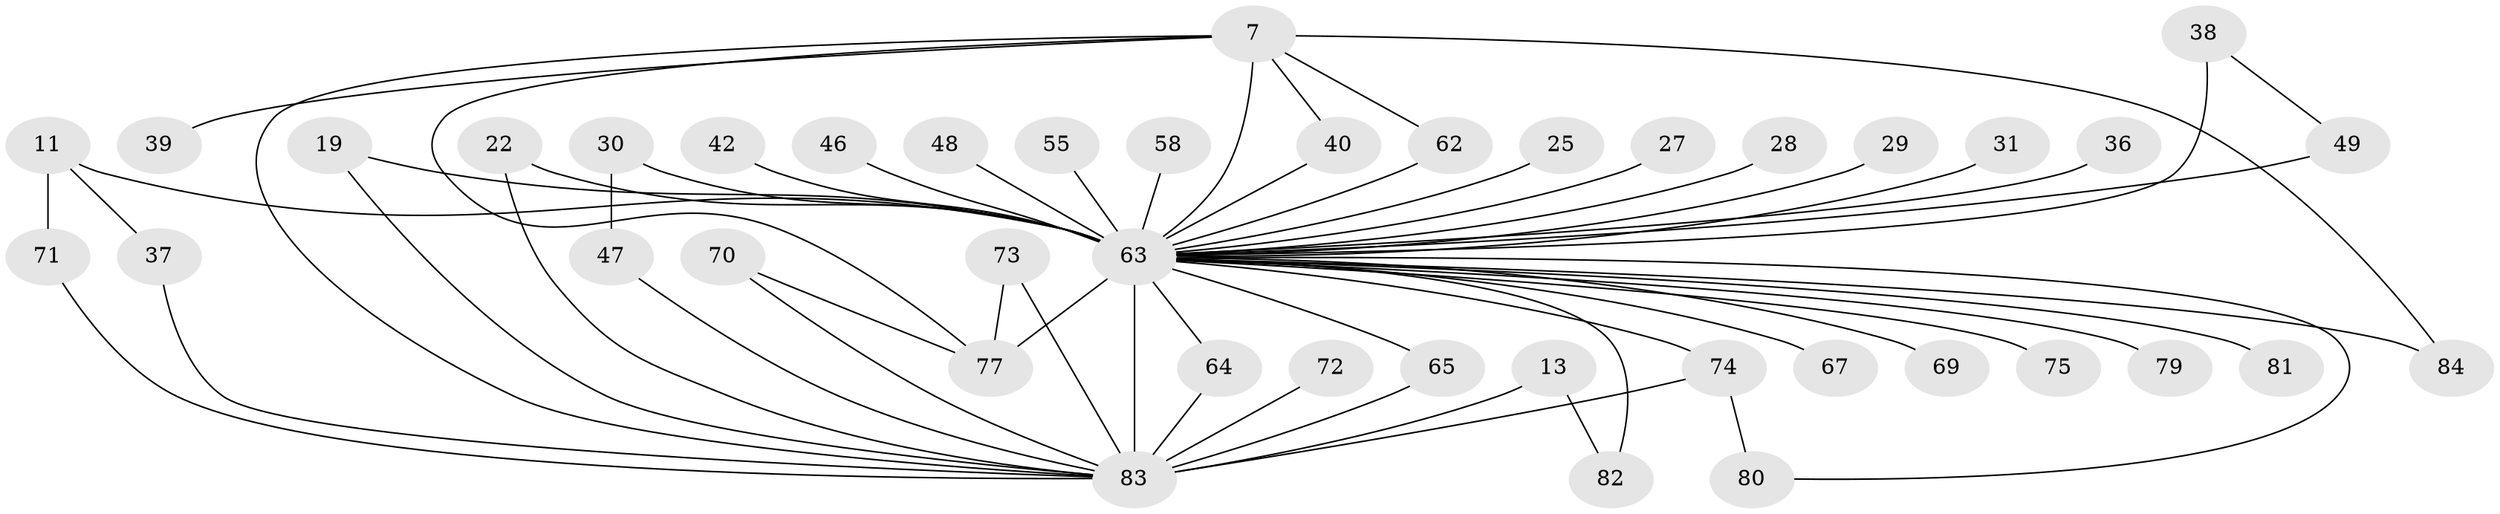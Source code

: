 // original degree distribution, {29: 0.011904761904761904, 14: 0.011904761904761904, 16: 0.011904761904761904, 12: 0.023809523809523808, 31: 0.011904761904761904, 17: 0.011904761904761904, 20: 0.011904761904761904, 22: 0.011904761904761904, 21: 0.011904761904761904, 4: 0.047619047619047616, 3: 0.20238095238095238, 6: 0.011904761904761904, 9: 0.011904761904761904, 2: 0.5833333333333334, 5: 0.011904761904761904, 7: 0.011904761904761904}
// Generated by graph-tools (version 1.1) at 2025/45/03/09/25 04:45:25]
// undirected, 42 vertices, 59 edges
graph export_dot {
graph [start="1"]
  node [color=gray90,style=filled];
  7 [super="+4"];
  11;
  13;
  19;
  22 [super="+20"];
  25;
  27;
  28;
  29 [super="+24"];
  30 [super="+21"];
  31;
  36;
  37;
  38;
  39;
  40;
  42;
  46;
  47;
  48;
  49 [super="+43"];
  55;
  58;
  62;
  63 [super="+60+9+10+51"];
  64 [super="+53+23"];
  65;
  67;
  69;
  70;
  71;
  72;
  73;
  74 [super="+54+16+12"];
  75;
  77 [super="+52+68+66"];
  79;
  80;
  81;
  82;
  83 [super="+78+6+76"];
  84;
  7 -- 39 [weight=2];
  7 -- 40;
  7 -- 84;
  7 -- 62;
  7 -- 77;
  7 -- 63 [weight=10];
  7 -- 83 [weight=6];
  11 -- 37;
  11 -- 71;
  11 -- 63 [weight=2];
  13 -- 82;
  13 -- 83 [weight=2];
  19 -- 63;
  19 -- 83;
  22 -- 83 [weight=2];
  22 -- 63;
  25 -- 63 [weight=2];
  27 -- 63 [weight=2];
  28 -- 63 [weight=2];
  29 -- 63 [weight=3];
  30 -- 47;
  30 -- 63 [weight=3];
  31 -- 63 [weight=2];
  36 -- 63 [weight=2];
  37 -- 83;
  38 -- 49;
  38 -- 63 [weight=2];
  40 -- 63;
  42 -- 63 [weight=2];
  46 -- 63 [weight=2];
  47 -- 83;
  48 -- 63 [weight=2];
  49 -- 63 [weight=2];
  55 -- 63 [weight=2];
  58 -- 63 [weight=2];
  62 -- 63;
  63 -- 77 [weight=8];
  63 -- 64 [weight=3];
  63 -- 75 [weight=2];
  63 -- 82;
  63 -- 65;
  63 -- 67 [weight=2];
  63 -- 69 [weight=2];
  63 -- 79 [weight=2];
  63 -- 80;
  63 -- 83 [weight=28];
  63 -- 74 [weight=2];
  63 -- 81;
  63 -- 84;
  64 -- 83;
  65 -- 83;
  70 -- 77;
  70 -- 83;
  71 -- 83;
  72 -- 83;
  73 -- 77;
  73 -- 83;
  74 -- 80;
  74 -- 83 [weight=5];
}
